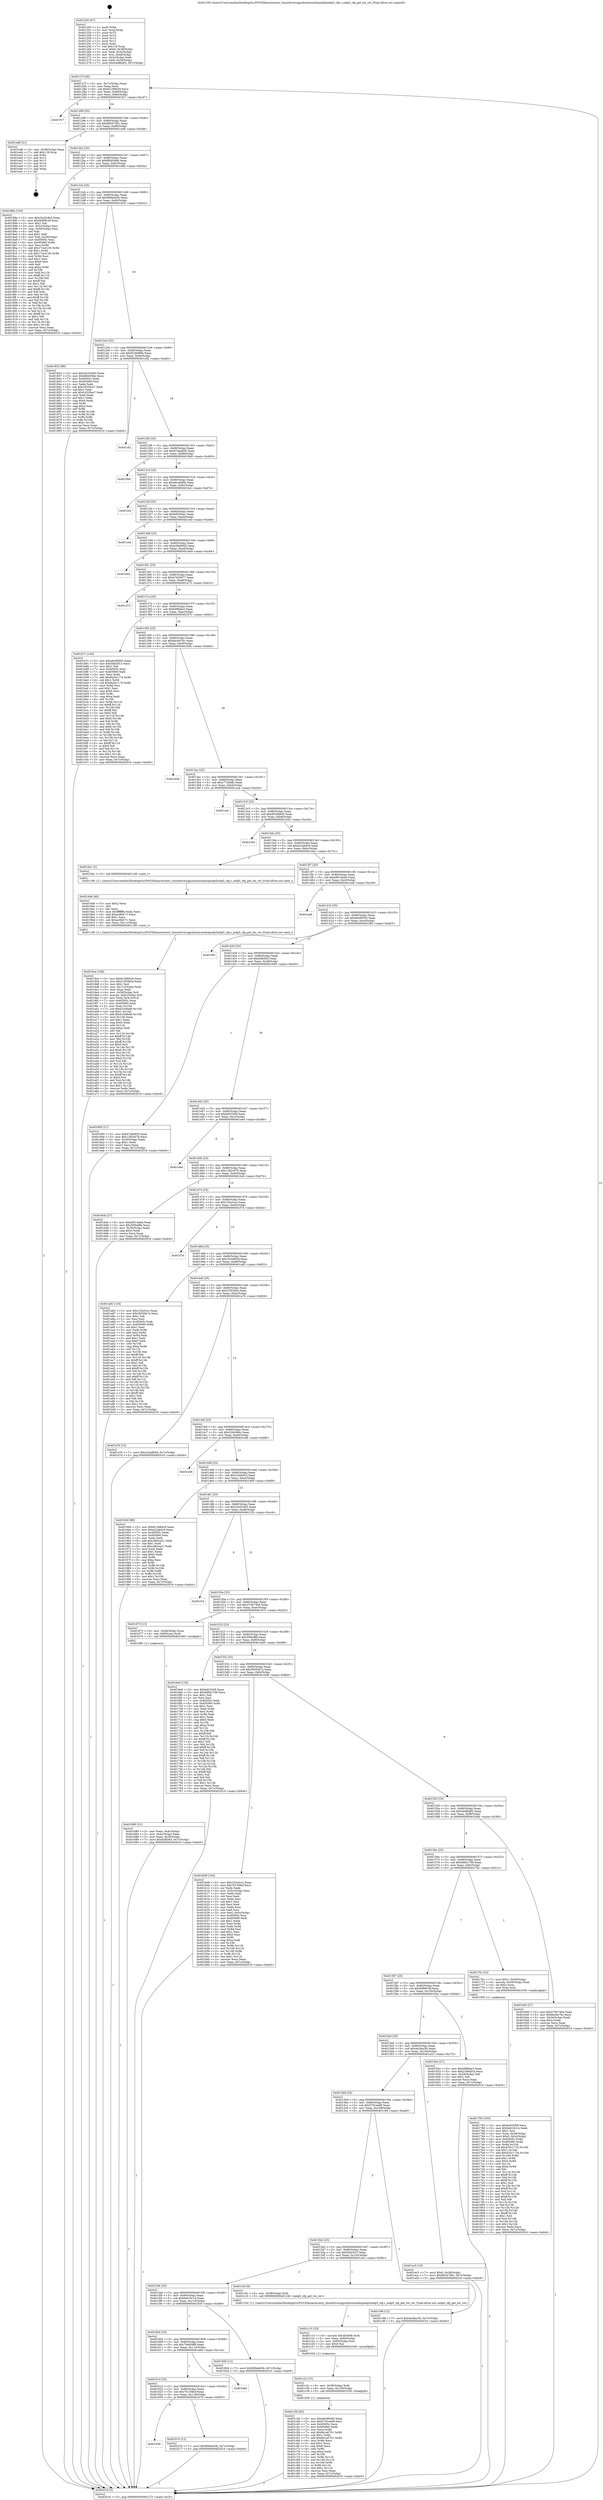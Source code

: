 digraph "0x401250" {
  label = "0x401250 (/mnt/c/Users/mathe/Desktop/tcc/POCII/binaries/extr_linuxdriversgpudrmmsmdispmdp5mdp5_cfg.c_mdp5_cfg_get_hw_rev_Final-ollvm.out::main(0))"
  labelloc = "t"
  node[shape=record]

  Entry [label="",width=0.3,height=0.3,shape=circle,fillcolor=black,style=filled]
  "0x40127f" [label="{
     0x40127f [26]\l
     | [instrs]\l
     &nbsp;&nbsp;0x40127f \<+3\>: mov -0x7c(%rbp),%eax\l
     &nbsp;&nbsp;0x401282 \<+2\>: mov %eax,%ecx\l
     &nbsp;&nbsp;0x401284 \<+6\>: sub $0x81298429,%ecx\l
     &nbsp;&nbsp;0x40128a \<+3\>: mov %eax,-0x80(%rbp)\l
     &nbsp;&nbsp;0x40128d \<+6\>: mov %ecx,-0x84(%rbp)\l
     &nbsp;&nbsp;0x401293 \<+6\>: je 0000000000401f27 \<main+0xcd7\>\l
  }"]
  "0x401f27" [label="{
     0x401f27\l
  }", style=dashed]
  "0x401299" [label="{
     0x401299 [25]\l
     | [instrs]\l
     &nbsp;&nbsp;0x401299 \<+5\>: jmp 000000000040129e \<main+0x4e\>\l
     &nbsp;&nbsp;0x40129e \<+3\>: mov -0x80(%rbp),%eax\l
     &nbsp;&nbsp;0x4012a1 \<+5\>: sub $0x89547081,%eax\l
     &nbsp;&nbsp;0x4012a6 \<+6\>: mov %eax,-0x88(%rbp)\l
     &nbsp;&nbsp;0x4012ac \<+6\>: je 0000000000401ed8 \<main+0xc88\>\l
  }"]
  Exit [label="",width=0.3,height=0.3,shape=circle,fillcolor=black,style=filled,peripheries=2]
  "0x401ed8" [label="{
     0x401ed8 [21]\l
     | [instrs]\l
     &nbsp;&nbsp;0x401ed8 \<+3\>: mov -0x38(%rbp),%eax\l
     &nbsp;&nbsp;0x401edb \<+7\>: add $0x118,%rsp\l
     &nbsp;&nbsp;0x401ee2 \<+1\>: pop %rbx\l
     &nbsp;&nbsp;0x401ee3 \<+2\>: pop %r12\l
     &nbsp;&nbsp;0x401ee5 \<+2\>: pop %r13\l
     &nbsp;&nbsp;0x401ee7 \<+2\>: pop %r14\l
     &nbsp;&nbsp;0x401ee9 \<+2\>: pop %r15\l
     &nbsp;&nbsp;0x401eeb \<+1\>: pop %rbp\l
     &nbsp;&nbsp;0x401eec \<+1\>: ret\l
  }"]
  "0x4012b2" [label="{
     0x4012b2 [25]\l
     | [instrs]\l
     &nbsp;&nbsp;0x4012b2 \<+5\>: jmp 00000000004012b7 \<main+0x67\>\l
     &nbsp;&nbsp;0x4012b7 \<+3\>: mov -0x80(%rbp),%eax\l
     &nbsp;&nbsp;0x4012ba \<+5\>: sub $0x8fd459de,%eax\l
     &nbsp;&nbsp;0x4012bf \<+6\>: mov %eax,-0x8c(%rbp)\l
     &nbsp;&nbsp;0x4012c5 \<+6\>: je 000000000040188a \<main+0x63a\>\l
  }"]
  "0x401c3b" [label="{
     0x401c3b [93]\l
     | [instrs]\l
     &nbsp;&nbsp;0x401c3b \<+5\>: mov $0xe9c99500,%eax\l
     &nbsp;&nbsp;0x401c40 \<+5\>: mov $0x5791ee99,%esi\l
     &nbsp;&nbsp;0x401c45 \<+7\>: mov 0x40505c,%ecx\l
     &nbsp;&nbsp;0x401c4c \<+7\>: mov 0x405060,%edx\l
     &nbsp;&nbsp;0x401c53 \<+3\>: mov %ecx,%r8d\l
     &nbsp;&nbsp;0x401c56 \<+7\>: sub $0x8e1a6701,%r8d\l
     &nbsp;&nbsp;0x401c5d \<+4\>: sub $0x1,%r8d\l
     &nbsp;&nbsp;0x401c61 \<+7\>: add $0x8e1a6701,%r8d\l
     &nbsp;&nbsp;0x401c68 \<+4\>: imul %r8d,%ecx\l
     &nbsp;&nbsp;0x401c6c \<+3\>: and $0x1,%ecx\l
     &nbsp;&nbsp;0x401c6f \<+3\>: cmp $0x0,%ecx\l
     &nbsp;&nbsp;0x401c72 \<+4\>: sete %r9b\l
     &nbsp;&nbsp;0x401c76 \<+3\>: cmp $0xa,%edx\l
     &nbsp;&nbsp;0x401c79 \<+4\>: setl %r10b\l
     &nbsp;&nbsp;0x401c7d \<+3\>: mov %r9b,%r11b\l
     &nbsp;&nbsp;0x401c80 \<+3\>: and %r10b,%r11b\l
     &nbsp;&nbsp;0x401c83 \<+3\>: xor %r10b,%r9b\l
     &nbsp;&nbsp;0x401c86 \<+3\>: or %r9b,%r11b\l
     &nbsp;&nbsp;0x401c89 \<+4\>: test $0x1,%r11b\l
     &nbsp;&nbsp;0x401c8d \<+3\>: cmovne %esi,%eax\l
     &nbsp;&nbsp;0x401c90 \<+3\>: mov %eax,-0x7c(%rbp)\l
     &nbsp;&nbsp;0x401c93 \<+5\>: jmp 0000000000402016 \<main+0xdc6\>\l
  }"]
  "0x40188a" [label="{
     0x40188a [164]\l
     | [instrs]\l
     &nbsp;&nbsp;0x40188a \<+5\>: mov $0x25c024b5,%eax\l
     &nbsp;&nbsp;0x40188f \<+5\>: mov $0x4bf991bf,%ecx\l
     &nbsp;&nbsp;0x401894 \<+2\>: mov $0x1,%dl\l
     &nbsp;&nbsp;0x401896 \<+3\>: mov -0x5c(%rbp),%esi\l
     &nbsp;&nbsp;0x401899 \<+3\>: cmp -0x50(%rbp),%esi\l
     &nbsp;&nbsp;0x40189c \<+4\>: setl %dil\l
     &nbsp;&nbsp;0x4018a0 \<+4\>: and $0x1,%dil\l
     &nbsp;&nbsp;0x4018a4 \<+4\>: mov %dil,-0x29(%rbp)\l
     &nbsp;&nbsp;0x4018a8 \<+7\>: mov 0x40505c,%esi\l
     &nbsp;&nbsp;0x4018af \<+8\>: mov 0x405060,%r8d\l
     &nbsp;&nbsp;0x4018b7 \<+3\>: mov %esi,%r9d\l
     &nbsp;&nbsp;0x4018ba \<+7\>: add $0x17ce4130,%r9d\l
     &nbsp;&nbsp;0x4018c1 \<+4\>: sub $0x1,%r9d\l
     &nbsp;&nbsp;0x4018c5 \<+7\>: sub $0x17ce4130,%r9d\l
     &nbsp;&nbsp;0x4018cc \<+4\>: imul %r9d,%esi\l
     &nbsp;&nbsp;0x4018d0 \<+3\>: and $0x1,%esi\l
     &nbsp;&nbsp;0x4018d3 \<+3\>: cmp $0x0,%esi\l
     &nbsp;&nbsp;0x4018d6 \<+4\>: sete %dil\l
     &nbsp;&nbsp;0x4018da \<+4\>: cmp $0xa,%r8d\l
     &nbsp;&nbsp;0x4018de \<+4\>: setl %r10b\l
     &nbsp;&nbsp;0x4018e2 \<+3\>: mov %dil,%r11b\l
     &nbsp;&nbsp;0x4018e5 \<+4\>: xor $0xff,%r11b\l
     &nbsp;&nbsp;0x4018e9 \<+3\>: mov %r10b,%bl\l
     &nbsp;&nbsp;0x4018ec \<+3\>: xor $0xff,%bl\l
     &nbsp;&nbsp;0x4018ef \<+3\>: xor $0x1,%dl\l
     &nbsp;&nbsp;0x4018f2 \<+3\>: mov %r11b,%r14b\l
     &nbsp;&nbsp;0x4018f5 \<+4\>: and $0xff,%r14b\l
     &nbsp;&nbsp;0x4018f9 \<+3\>: and %dl,%dil\l
     &nbsp;&nbsp;0x4018fc \<+3\>: mov %bl,%r15b\l
     &nbsp;&nbsp;0x4018ff \<+4\>: and $0xff,%r15b\l
     &nbsp;&nbsp;0x401903 \<+3\>: and %dl,%r10b\l
     &nbsp;&nbsp;0x401906 \<+3\>: or %dil,%r14b\l
     &nbsp;&nbsp;0x401909 \<+3\>: or %r10b,%r15b\l
     &nbsp;&nbsp;0x40190c \<+3\>: xor %r15b,%r14b\l
     &nbsp;&nbsp;0x40190f \<+3\>: or %bl,%r11b\l
     &nbsp;&nbsp;0x401912 \<+4\>: xor $0xff,%r11b\l
     &nbsp;&nbsp;0x401916 \<+3\>: or $0x1,%dl\l
     &nbsp;&nbsp;0x401919 \<+3\>: and %dl,%r11b\l
     &nbsp;&nbsp;0x40191c \<+3\>: or %r11b,%r14b\l
     &nbsp;&nbsp;0x40191f \<+4\>: test $0x1,%r14b\l
     &nbsp;&nbsp;0x401923 \<+3\>: cmovne %ecx,%eax\l
     &nbsp;&nbsp;0x401926 \<+3\>: mov %eax,-0x7c(%rbp)\l
     &nbsp;&nbsp;0x401929 \<+5\>: jmp 0000000000402016 \<main+0xdc6\>\l
  }"]
  "0x4012cb" [label="{
     0x4012cb [25]\l
     | [instrs]\l
     &nbsp;&nbsp;0x4012cb \<+5\>: jmp 00000000004012d0 \<main+0x80\>\l
     &nbsp;&nbsp;0x4012d0 \<+3\>: mov -0x80(%rbp),%eax\l
     &nbsp;&nbsp;0x4012d3 \<+5\>: sub $0x909ee63b,%eax\l
     &nbsp;&nbsp;0x4012d8 \<+6\>: mov %eax,-0x90(%rbp)\l
     &nbsp;&nbsp;0x4012de \<+6\>: je 0000000000401832 \<main+0x5e2\>\l
  }"]
  "0x401c2c" [label="{
     0x401c2c [15]\l
     | [instrs]\l
     &nbsp;&nbsp;0x401c2c \<+4\>: mov -0x58(%rbp),%rdi\l
     &nbsp;&nbsp;0x401c30 \<+6\>: mov %eax,-0x120(%rbp)\l
     &nbsp;&nbsp;0x401c36 \<+5\>: call 0000000000401030 \<free@plt\>\l
     | [calls]\l
     &nbsp;&nbsp;0x401030 \{1\} (unknown)\l
  }"]
  "0x401832" [label="{
     0x401832 [88]\l
     | [instrs]\l
     &nbsp;&nbsp;0x401832 \<+5\>: mov $0x25c024b5,%eax\l
     &nbsp;&nbsp;0x401837 \<+5\>: mov $0x8fd459de,%ecx\l
     &nbsp;&nbsp;0x40183c \<+7\>: mov 0x40505c,%edx\l
     &nbsp;&nbsp;0x401843 \<+7\>: mov 0x405060,%esi\l
     &nbsp;&nbsp;0x40184a \<+2\>: mov %edx,%edi\l
     &nbsp;&nbsp;0x40184c \<+6\>: sub $0x24329ce7,%edi\l
     &nbsp;&nbsp;0x401852 \<+3\>: sub $0x1,%edi\l
     &nbsp;&nbsp;0x401855 \<+6\>: add $0x24329ce7,%edi\l
     &nbsp;&nbsp;0x40185b \<+3\>: imul %edi,%edx\l
     &nbsp;&nbsp;0x40185e \<+3\>: and $0x1,%edx\l
     &nbsp;&nbsp;0x401861 \<+3\>: cmp $0x0,%edx\l
     &nbsp;&nbsp;0x401864 \<+4\>: sete %r8b\l
     &nbsp;&nbsp;0x401868 \<+3\>: cmp $0xa,%esi\l
     &nbsp;&nbsp;0x40186b \<+4\>: setl %r9b\l
     &nbsp;&nbsp;0x40186f \<+3\>: mov %r8b,%r10b\l
     &nbsp;&nbsp;0x401872 \<+3\>: and %r9b,%r10b\l
     &nbsp;&nbsp;0x401875 \<+3\>: xor %r9b,%r8b\l
     &nbsp;&nbsp;0x401878 \<+3\>: or %r8b,%r10b\l
     &nbsp;&nbsp;0x40187b \<+4\>: test $0x1,%r10b\l
     &nbsp;&nbsp;0x40187f \<+3\>: cmovne %ecx,%eax\l
     &nbsp;&nbsp;0x401882 \<+3\>: mov %eax,-0x7c(%rbp)\l
     &nbsp;&nbsp;0x401885 \<+5\>: jmp 0000000000402016 \<main+0xdc6\>\l
  }"]
  "0x4012e4" [label="{
     0x4012e4 [25]\l
     | [instrs]\l
     &nbsp;&nbsp;0x4012e4 \<+5\>: jmp 00000000004012e9 \<main+0x99\>\l
     &nbsp;&nbsp;0x4012e9 \<+3\>: mov -0x80(%rbp),%eax\l
     &nbsp;&nbsp;0x4012ec \<+5\>: sub $0x922b988e,%eax\l
     &nbsp;&nbsp;0x4012f1 \<+6\>: mov %eax,-0x94(%rbp)\l
     &nbsp;&nbsp;0x4012f7 \<+6\>: je 0000000000401cd2 \<main+0xa82\>\l
  }"]
  "0x401c15" [label="{
     0x401c15 [23]\l
     | [instrs]\l
     &nbsp;&nbsp;0x401c15 \<+10\>: movabs $0x4030d6,%rdi\l
     &nbsp;&nbsp;0x401c1f \<+3\>: mov %eax,-0x60(%rbp)\l
     &nbsp;&nbsp;0x401c22 \<+3\>: mov -0x60(%rbp),%esi\l
     &nbsp;&nbsp;0x401c25 \<+2\>: mov $0x0,%al\l
     &nbsp;&nbsp;0x401c27 \<+5\>: call 0000000000401040 \<printf@plt\>\l
     | [calls]\l
     &nbsp;&nbsp;0x401040 \{1\} (unknown)\l
  }"]
  "0x401cd2" [label="{
     0x401cd2\l
  }", style=dashed]
  "0x4012fd" [label="{
     0x4012fd [25]\l
     | [instrs]\l
     &nbsp;&nbsp;0x4012fd \<+5\>: jmp 0000000000401302 \<main+0xb2\>\l
     &nbsp;&nbsp;0x401302 \<+3\>: mov -0x80(%rbp),%eax\l
     &nbsp;&nbsp;0x401305 \<+5\>: sub $0x97a6e830,%eax\l
     &nbsp;&nbsp;0x40130a \<+6\>: mov %eax,-0x98(%rbp)\l
     &nbsp;&nbsp;0x401310 \<+6\>: je 00000000004016b0 \<main+0x460\>\l
  }"]
  "0x401636" [label="{
     0x401636\l
  }", style=dashed]
  "0x4016b0" [label="{
     0x4016b0\l
  }", style=dashed]
  "0x401316" [label="{
     0x401316 [25]\l
     | [instrs]\l
     &nbsp;&nbsp;0x401316 \<+5\>: jmp 000000000040131b \<main+0xcb\>\l
     &nbsp;&nbsp;0x40131b \<+3\>: mov -0x80(%rbp),%eax\l
     &nbsp;&nbsp;0x40131e \<+5\>: sub $0xa8ce9dbb,%eax\l
     &nbsp;&nbsp;0x401323 \<+6\>: mov %eax,-0x9c(%rbp)\l
     &nbsp;&nbsp;0x401329 \<+6\>: je 0000000000401fce \<main+0xd7e\>\l
  }"]
  "0x401b70" [label="{
     0x401b70 [12]\l
     | [instrs]\l
     &nbsp;&nbsp;0x401b70 \<+7\>: movl $0x909ee63b,-0x7c(%rbp)\l
     &nbsp;&nbsp;0x401b77 \<+5\>: jmp 0000000000402016 \<main+0xdc6\>\l
  }"]
  "0x401fce" [label="{
     0x401fce\l
  }", style=dashed]
  "0x40132f" [label="{
     0x40132f [25]\l
     | [instrs]\l
     &nbsp;&nbsp;0x40132f \<+5\>: jmp 0000000000401334 \<main+0xe4\>\l
     &nbsp;&nbsp;0x401334 \<+3\>: mov -0x80(%rbp),%eax\l
     &nbsp;&nbsp;0x401337 \<+5\>: sub $0xb0f35eec,%eax\l
     &nbsp;&nbsp;0x40133c \<+6\>: mov %eax,-0xa0(%rbp)\l
     &nbsp;&nbsp;0x401342 \<+6\>: je 0000000000401ced \<main+0xa9d\>\l
  }"]
  "0x40161d" [label="{
     0x40161d [25]\l
     | [instrs]\l
     &nbsp;&nbsp;0x40161d \<+5\>: jmp 0000000000401622 \<main+0x3d2\>\l
     &nbsp;&nbsp;0x401622 \<+3\>: mov -0x80(%rbp),%eax\l
     &nbsp;&nbsp;0x401625 \<+5\>: sub $0x761358cf,%eax\l
     &nbsp;&nbsp;0x40162a \<+6\>: mov %eax,-0x118(%rbp)\l
     &nbsp;&nbsp;0x401630 \<+6\>: je 0000000000401b70 \<main+0x920\>\l
  }"]
  "0x401ced" [label="{
     0x401ced\l
  }", style=dashed]
  "0x401348" [label="{
     0x401348 [25]\l
     | [instrs]\l
     &nbsp;&nbsp;0x401348 \<+5\>: jmp 000000000040134d \<main+0xfd\>\l
     &nbsp;&nbsp;0x40134d \<+3\>: mov -0x80(%rbp),%eax\l
     &nbsp;&nbsp;0x401350 \<+5\>: sub $0xb38a902b,%eax\l
     &nbsp;&nbsp;0x401355 \<+6\>: mov %eax,-0xa4(%rbp)\l
     &nbsp;&nbsp;0x40135b \<+6\>: je 0000000000401eb4 \<main+0xc64\>\l
  }"]
  "0x401e6d" [label="{
     0x401e6d\l
  }", style=dashed]
  "0x401eb4" [label="{
     0x401eb4\l
  }", style=dashed]
  "0x401361" [label="{
     0x401361 [25]\l
     | [instrs]\l
     &nbsp;&nbsp;0x401361 \<+5\>: jmp 0000000000401366 \<main+0x116\>\l
     &nbsp;&nbsp;0x401366 \<+3\>: mov -0x80(%rbp),%eax\l
     &nbsp;&nbsp;0x401369 \<+5\>: sub $0xb7435d77,%eax\l
     &nbsp;&nbsp;0x40136e \<+6\>: mov %eax,-0xa8(%rbp)\l
     &nbsp;&nbsp;0x401374 \<+6\>: je 0000000000401d73 \<main+0xb23\>\l
  }"]
  "0x4019ce" [label="{
     0x4019ce [168]\l
     | [instrs]\l
     &nbsp;&nbsp;0x4019ce \<+5\>: mov $0x81298429,%ecx\l
     &nbsp;&nbsp;0x4019d3 \<+5\>: mov $0x21f02b0a,%edx\l
     &nbsp;&nbsp;0x4019d8 \<+3\>: mov $0x1,%sil\l
     &nbsp;&nbsp;0x4019db \<+6\>: mov -0x11c(%rbp),%edi\l
     &nbsp;&nbsp;0x4019e1 \<+3\>: imul %eax,%edi\l
     &nbsp;&nbsp;0x4019e4 \<+4\>: mov -0x58(%rbp),%r8\l
     &nbsp;&nbsp;0x4019e8 \<+4\>: movslq -0x5c(%rbp),%r9\l
     &nbsp;&nbsp;0x4019ec \<+4\>: mov %edi,(%r8,%r9,4)\l
     &nbsp;&nbsp;0x4019f0 \<+7\>: mov 0x40505c,%eax\l
     &nbsp;&nbsp;0x4019f7 \<+7\>: mov 0x405060,%edi\l
     &nbsp;&nbsp;0x4019fe \<+3\>: mov %eax,%r10d\l
     &nbsp;&nbsp;0x401a01 \<+7\>: sub $0xb1fc6bd6,%r10d\l
     &nbsp;&nbsp;0x401a08 \<+4\>: sub $0x1,%r10d\l
     &nbsp;&nbsp;0x401a0c \<+7\>: add $0xb1fc6bd6,%r10d\l
     &nbsp;&nbsp;0x401a13 \<+4\>: imul %r10d,%eax\l
     &nbsp;&nbsp;0x401a17 \<+3\>: and $0x1,%eax\l
     &nbsp;&nbsp;0x401a1a \<+3\>: cmp $0x0,%eax\l
     &nbsp;&nbsp;0x401a1d \<+4\>: sete %r11b\l
     &nbsp;&nbsp;0x401a21 \<+3\>: cmp $0xa,%edi\l
     &nbsp;&nbsp;0x401a24 \<+3\>: setl %bl\l
     &nbsp;&nbsp;0x401a27 \<+3\>: mov %r11b,%r14b\l
     &nbsp;&nbsp;0x401a2a \<+4\>: xor $0xff,%r14b\l
     &nbsp;&nbsp;0x401a2e \<+3\>: mov %bl,%r15b\l
     &nbsp;&nbsp;0x401a31 \<+4\>: xor $0xff,%r15b\l
     &nbsp;&nbsp;0x401a35 \<+4\>: xor $0x0,%sil\l
     &nbsp;&nbsp;0x401a39 \<+3\>: mov %r14b,%r12b\l
     &nbsp;&nbsp;0x401a3c \<+4\>: and $0x0,%r12b\l
     &nbsp;&nbsp;0x401a40 \<+3\>: and %sil,%r11b\l
     &nbsp;&nbsp;0x401a43 \<+3\>: mov %r15b,%r13b\l
     &nbsp;&nbsp;0x401a46 \<+4\>: and $0x0,%r13b\l
     &nbsp;&nbsp;0x401a4a \<+3\>: and %sil,%bl\l
     &nbsp;&nbsp;0x401a4d \<+3\>: or %r11b,%r12b\l
     &nbsp;&nbsp;0x401a50 \<+3\>: or %bl,%r13b\l
     &nbsp;&nbsp;0x401a53 \<+3\>: xor %r13b,%r12b\l
     &nbsp;&nbsp;0x401a56 \<+3\>: or %r15b,%r14b\l
     &nbsp;&nbsp;0x401a59 \<+4\>: xor $0xff,%r14b\l
     &nbsp;&nbsp;0x401a5d \<+4\>: or $0x0,%sil\l
     &nbsp;&nbsp;0x401a61 \<+3\>: and %sil,%r14b\l
     &nbsp;&nbsp;0x401a64 \<+3\>: or %r14b,%r12b\l
     &nbsp;&nbsp;0x401a67 \<+4\>: test $0x1,%r12b\l
     &nbsp;&nbsp;0x401a6b \<+3\>: cmovne %edx,%ecx\l
     &nbsp;&nbsp;0x401a6e \<+3\>: mov %ecx,-0x7c(%rbp)\l
     &nbsp;&nbsp;0x401a71 \<+5\>: jmp 0000000000402016 \<main+0xdc6\>\l
  }"]
  "0x401d73" [label="{
     0x401d73\l
  }", style=dashed]
  "0x40137a" [label="{
     0x40137a [25]\l
     | [instrs]\l
     &nbsp;&nbsp;0x40137a \<+5\>: jmp 000000000040137f \<main+0x12f\>\l
     &nbsp;&nbsp;0x40137f \<+3\>: mov -0x80(%rbp),%eax\l
     &nbsp;&nbsp;0x401382 \<+5\>: sub $0xb9fbfae3,%eax\l
     &nbsp;&nbsp;0x401387 \<+6\>: mov %eax,-0xac(%rbp)\l
     &nbsp;&nbsp;0x40138d \<+6\>: je 0000000000401b7c \<main+0x92c\>\l
  }"]
  "0x4019a6" [label="{
     0x4019a6 [40]\l
     | [instrs]\l
     &nbsp;&nbsp;0x4019a6 \<+5\>: mov $0x2,%ecx\l
     &nbsp;&nbsp;0x4019ab \<+1\>: cltd\l
     &nbsp;&nbsp;0x4019ac \<+2\>: idiv %ecx\l
     &nbsp;&nbsp;0x4019ae \<+6\>: imul $0xfffffffe,%edx,%ecx\l
     &nbsp;&nbsp;0x4019b4 \<+6\>: add $0xac9bfc71,%ecx\l
     &nbsp;&nbsp;0x4019ba \<+3\>: add $0x1,%ecx\l
     &nbsp;&nbsp;0x4019bd \<+6\>: sub $0xac9bfc71,%ecx\l
     &nbsp;&nbsp;0x4019c3 \<+6\>: mov %ecx,-0x11c(%rbp)\l
     &nbsp;&nbsp;0x4019c9 \<+5\>: call 0000000000401160 \<next_i\>\l
     | [calls]\l
     &nbsp;&nbsp;0x401160 \{1\} (/mnt/c/Users/mathe/Desktop/tcc/POCII/binaries/extr_linuxdriversgpudrmmsmdispmdp5mdp5_cfg.c_mdp5_cfg_get_hw_rev_Final-ollvm.out::next_i)\l
  }"]
  "0x401b7c" [label="{
     0x401b7c [144]\l
     | [instrs]\l
     &nbsp;&nbsp;0x401b7c \<+5\>: mov $0xe9c99500,%eax\l
     &nbsp;&nbsp;0x401b81 \<+5\>: mov $0x5fa53f13,%ecx\l
     &nbsp;&nbsp;0x401b86 \<+2\>: mov $0x1,%dl\l
     &nbsp;&nbsp;0x401b88 \<+7\>: mov 0x40505c,%esi\l
     &nbsp;&nbsp;0x401b8f \<+7\>: mov 0x405060,%edi\l
     &nbsp;&nbsp;0x401b96 \<+3\>: mov %esi,%r8d\l
     &nbsp;&nbsp;0x401b99 \<+7\>: add $0x9a2b1174,%r8d\l
     &nbsp;&nbsp;0x401ba0 \<+4\>: sub $0x1,%r8d\l
     &nbsp;&nbsp;0x401ba4 \<+7\>: sub $0x9a2b1174,%r8d\l
     &nbsp;&nbsp;0x401bab \<+4\>: imul %r8d,%esi\l
     &nbsp;&nbsp;0x401baf \<+3\>: and $0x1,%esi\l
     &nbsp;&nbsp;0x401bb2 \<+3\>: cmp $0x0,%esi\l
     &nbsp;&nbsp;0x401bb5 \<+4\>: sete %r9b\l
     &nbsp;&nbsp;0x401bb9 \<+3\>: cmp $0xa,%edi\l
     &nbsp;&nbsp;0x401bbc \<+4\>: setl %r10b\l
     &nbsp;&nbsp;0x401bc0 \<+3\>: mov %r9b,%r11b\l
     &nbsp;&nbsp;0x401bc3 \<+4\>: xor $0xff,%r11b\l
     &nbsp;&nbsp;0x401bc7 \<+3\>: mov %r10b,%bl\l
     &nbsp;&nbsp;0x401bca \<+3\>: xor $0xff,%bl\l
     &nbsp;&nbsp;0x401bcd \<+3\>: xor $0x0,%dl\l
     &nbsp;&nbsp;0x401bd0 \<+3\>: mov %r11b,%r14b\l
     &nbsp;&nbsp;0x401bd3 \<+4\>: and $0x0,%r14b\l
     &nbsp;&nbsp;0x401bd7 \<+3\>: and %dl,%r9b\l
     &nbsp;&nbsp;0x401bda \<+3\>: mov %bl,%r15b\l
     &nbsp;&nbsp;0x401bdd \<+4\>: and $0x0,%r15b\l
     &nbsp;&nbsp;0x401be1 \<+3\>: and %dl,%r10b\l
     &nbsp;&nbsp;0x401be4 \<+3\>: or %r9b,%r14b\l
     &nbsp;&nbsp;0x401be7 \<+3\>: or %r10b,%r15b\l
     &nbsp;&nbsp;0x401bea \<+3\>: xor %r15b,%r14b\l
     &nbsp;&nbsp;0x401bed \<+3\>: or %bl,%r11b\l
     &nbsp;&nbsp;0x401bf0 \<+4\>: xor $0xff,%r11b\l
     &nbsp;&nbsp;0x401bf4 \<+3\>: or $0x0,%dl\l
     &nbsp;&nbsp;0x401bf7 \<+3\>: and %dl,%r11b\l
     &nbsp;&nbsp;0x401bfa \<+3\>: or %r11b,%r14b\l
     &nbsp;&nbsp;0x401bfd \<+4\>: test $0x1,%r14b\l
     &nbsp;&nbsp;0x401c01 \<+3\>: cmovne %ecx,%eax\l
     &nbsp;&nbsp;0x401c04 \<+3\>: mov %eax,-0x7c(%rbp)\l
     &nbsp;&nbsp;0x401c07 \<+5\>: jmp 0000000000402016 \<main+0xdc6\>\l
  }"]
  "0x401393" [label="{
     0x401393 [25]\l
     | [instrs]\l
     &nbsp;&nbsp;0x401393 \<+5\>: jmp 0000000000401398 \<main+0x148\>\l
     &nbsp;&nbsp;0x401398 \<+3\>: mov -0x80(%rbp),%eax\l
     &nbsp;&nbsp;0x40139b \<+5\>: sub $0xbbc6e7bc,%eax\l
     &nbsp;&nbsp;0x4013a0 \<+6\>: mov %eax,-0xb0(%rbp)\l
     &nbsp;&nbsp;0x4013a6 \<+6\>: je 000000000040165b \<main+0x40b\>\l
  }"]
  "0x401604" [label="{
     0x401604 [25]\l
     | [instrs]\l
     &nbsp;&nbsp;0x401604 \<+5\>: jmp 0000000000401609 \<main+0x3b9\>\l
     &nbsp;&nbsp;0x401609 \<+3\>: mov -0x80(%rbp),%eax\l
     &nbsp;&nbsp;0x40160c \<+5\>: sub $0x70e609f8,%eax\l
     &nbsp;&nbsp;0x401611 \<+6\>: mov %eax,-0x114(%rbp)\l
     &nbsp;&nbsp;0x401617 \<+6\>: je 0000000000401e6d \<main+0xc1d\>\l
  }"]
  "0x40165b" [label="{
     0x40165b\l
  }", style=dashed]
  "0x4013ac" [label="{
     0x4013ac [25]\l
     | [instrs]\l
     &nbsp;&nbsp;0x4013ac \<+5\>: jmp 00000000004013b1 \<main+0x161\>\l
     &nbsp;&nbsp;0x4013b1 \<+3\>: mov -0x80(%rbp),%eax\l
     &nbsp;&nbsp;0x4013b4 \<+5\>: sub $0xc77a0e8c,%eax\l
     &nbsp;&nbsp;0x4013b9 \<+6\>: mov %eax,-0xb4(%rbp)\l
     &nbsp;&nbsp;0x4013bf \<+6\>: je 0000000000401ca4 \<main+0xa54\>\l
  }"]
  "0x401826" [label="{
     0x401826 [12]\l
     | [instrs]\l
     &nbsp;&nbsp;0x401826 \<+7\>: movl $0x909ee63b,-0x7c(%rbp)\l
     &nbsp;&nbsp;0x40182d \<+5\>: jmp 0000000000402016 \<main+0xdc6\>\l
  }"]
  "0x401ca4" [label="{
     0x401ca4\l
  }", style=dashed]
  "0x4013c5" [label="{
     0x4013c5 [25]\l
     | [instrs]\l
     &nbsp;&nbsp;0x4013c5 \<+5\>: jmp 00000000004013ca \<main+0x17a\>\l
     &nbsp;&nbsp;0x4013ca \<+3\>: mov -0x80(%rbp),%eax\l
     &nbsp;&nbsp;0x4013cd \<+5\>: sub $0xd033bb04,%eax\l
     &nbsp;&nbsp;0x4013d2 \<+6\>: mov %eax,-0xb8(%rbp)\l
     &nbsp;&nbsp;0x4013d8 \<+6\>: je 0000000000401e54 \<main+0xc04\>\l
  }"]
  "0x4015eb" [label="{
     0x4015eb [25]\l
     | [instrs]\l
     &nbsp;&nbsp;0x4015eb \<+5\>: jmp 00000000004015f0 \<main+0x3a0\>\l
     &nbsp;&nbsp;0x4015f0 \<+3\>: mov -0x80(%rbp),%eax\l
     &nbsp;&nbsp;0x4015f3 \<+5\>: sub $0x6e610c14,%eax\l
     &nbsp;&nbsp;0x4015f8 \<+6\>: mov %eax,-0x110(%rbp)\l
     &nbsp;&nbsp;0x4015fe \<+6\>: je 0000000000401826 \<main+0x5d6\>\l
  }"]
  "0x401e54" [label="{
     0x401e54\l
  }", style=dashed]
  "0x4013de" [label="{
     0x4013de [25]\l
     | [instrs]\l
     &nbsp;&nbsp;0x4013de \<+5\>: jmp 00000000004013e3 \<main+0x193\>\l
     &nbsp;&nbsp;0x4013e3 \<+3\>: mov -0x80(%rbp),%eax\l
     &nbsp;&nbsp;0x4013e6 \<+5\>: sub $0xe22ab4c6,%eax\l
     &nbsp;&nbsp;0x4013eb \<+6\>: mov %eax,-0xbc(%rbp)\l
     &nbsp;&nbsp;0x4013f1 \<+6\>: je 00000000004019a1 \<main+0x751\>\l
  }"]
  "0x401c0c" [label="{
     0x401c0c [9]\l
     | [instrs]\l
     &nbsp;&nbsp;0x401c0c \<+4\>: mov -0x58(%rbp),%rdi\l
     &nbsp;&nbsp;0x401c10 \<+5\>: call 0000000000401240 \<mdp5_cfg_get_hw_rev\>\l
     | [calls]\l
     &nbsp;&nbsp;0x401240 \{1\} (/mnt/c/Users/mathe/Desktop/tcc/POCII/binaries/extr_linuxdriversgpudrmmsmdispmdp5mdp5_cfg.c_mdp5_cfg_get_hw_rev_Final-ollvm.out::mdp5_cfg_get_hw_rev)\l
  }"]
  "0x4019a1" [label="{
     0x4019a1 [5]\l
     | [instrs]\l
     &nbsp;&nbsp;0x4019a1 \<+5\>: call 0000000000401160 \<next_i\>\l
     | [calls]\l
     &nbsp;&nbsp;0x401160 \{1\} (/mnt/c/Users/mathe/Desktop/tcc/POCII/binaries/extr_linuxdriversgpudrmmsmdispmdp5mdp5_cfg.c_mdp5_cfg_get_hw_rev_Final-ollvm.out::next_i)\l
  }"]
  "0x4013f7" [label="{
     0x4013f7 [25]\l
     | [instrs]\l
     &nbsp;&nbsp;0x4013f7 \<+5\>: jmp 00000000004013fc \<main+0x1ac\>\l
     &nbsp;&nbsp;0x4013fc \<+3\>: mov -0x80(%rbp),%eax\l
     &nbsp;&nbsp;0x4013ff \<+5\>: sub $0xe6514ed4,%eax\l
     &nbsp;&nbsp;0x401404 \<+6\>: mov %eax,-0xc0(%rbp)\l
     &nbsp;&nbsp;0x40140a \<+6\>: je 0000000000401ea8 \<main+0xc58\>\l
  }"]
  "0x4015d2" [label="{
     0x4015d2 [25]\l
     | [instrs]\l
     &nbsp;&nbsp;0x4015d2 \<+5\>: jmp 00000000004015d7 \<main+0x387\>\l
     &nbsp;&nbsp;0x4015d7 \<+3\>: mov -0x80(%rbp),%eax\l
     &nbsp;&nbsp;0x4015da \<+5\>: sub $0x5fa53f13,%eax\l
     &nbsp;&nbsp;0x4015df \<+6\>: mov %eax,-0x10c(%rbp)\l
     &nbsp;&nbsp;0x4015e5 \<+6\>: je 0000000000401c0c \<main+0x9bc\>\l
  }"]
  "0x401ea8" [label="{
     0x401ea8\l
  }", style=dashed]
  "0x401410" [label="{
     0x401410 [25]\l
     | [instrs]\l
     &nbsp;&nbsp;0x401410 \<+5\>: jmp 0000000000401415 \<main+0x1c5\>\l
     &nbsp;&nbsp;0x401415 \<+3\>: mov -0x80(%rbp),%eax\l
     &nbsp;&nbsp;0x401418 \<+5\>: sub $0xe9c99500,%eax\l
     &nbsp;&nbsp;0x40141d \<+6\>: mov %eax,-0xc4(%rbp)\l
     &nbsp;&nbsp;0x401423 \<+6\>: je 0000000000401f93 \<main+0xd43\>\l
  }"]
  "0x401c98" [label="{
     0x401c98 [12]\l
     | [instrs]\l
     &nbsp;&nbsp;0x401c98 \<+7\>: movl $0x4e26ac50,-0x7c(%rbp)\l
     &nbsp;&nbsp;0x401c9f \<+5\>: jmp 0000000000402016 \<main+0xdc6\>\l
  }"]
  "0x401f93" [label="{
     0x401f93\l
  }", style=dashed]
  "0x401429" [label="{
     0x401429 [25]\l
     | [instrs]\l
     &nbsp;&nbsp;0x401429 \<+5\>: jmp 000000000040142e \<main+0x1de\>\l
     &nbsp;&nbsp;0x40142e \<+3\>: mov -0x80(%rbp),%eax\l
     &nbsp;&nbsp;0x401431 \<+5\>: sub $0x4cfb583,%eax\l
     &nbsp;&nbsp;0x401436 \<+6\>: mov %eax,-0xc8(%rbp)\l
     &nbsp;&nbsp;0x40143c \<+6\>: je 0000000000401695 \<main+0x445\>\l
  }"]
  "0x4015b9" [label="{
     0x4015b9 [25]\l
     | [instrs]\l
     &nbsp;&nbsp;0x4015b9 \<+5\>: jmp 00000000004015be \<main+0x36e\>\l
     &nbsp;&nbsp;0x4015be \<+3\>: mov -0x80(%rbp),%eax\l
     &nbsp;&nbsp;0x4015c1 \<+5\>: sub $0x5791ee99,%eax\l
     &nbsp;&nbsp;0x4015c6 \<+6\>: mov %eax,-0x108(%rbp)\l
     &nbsp;&nbsp;0x4015cc \<+6\>: je 0000000000401c98 \<main+0xa48\>\l
  }"]
  "0x401695" [label="{
     0x401695 [27]\l
     | [instrs]\l
     &nbsp;&nbsp;0x401695 \<+5\>: mov $0x97a6e830,%eax\l
     &nbsp;&nbsp;0x40169a \<+5\>: mov $0x1282c678,%ecx\l
     &nbsp;&nbsp;0x40169f \<+3\>: mov -0x30(%rbp),%edx\l
     &nbsp;&nbsp;0x4016a2 \<+3\>: cmp $0x1,%edx\l
     &nbsp;&nbsp;0x4016a5 \<+3\>: cmovl %ecx,%eax\l
     &nbsp;&nbsp;0x4016a8 \<+3\>: mov %eax,-0x7c(%rbp)\l
     &nbsp;&nbsp;0x4016ab \<+5\>: jmp 0000000000402016 \<main+0xdc6\>\l
  }"]
  "0x401442" [label="{
     0x401442 [25]\l
     | [instrs]\l
     &nbsp;&nbsp;0x401442 \<+5\>: jmp 0000000000401447 \<main+0x1f7\>\l
     &nbsp;&nbsp;0x401447 \<+3\>: mov -0x80(%rbp),%eax\l
     &nbsp;&nbsp;0x40144a \<+5\>: sub $0xbd33269,%eax\l
     &nbsp;&nbsp;0x40144f \<+6\>: mov %eax,-0xcc(%rbp)\l
     &nbsp;&nbsp;0x401455 \<+6\>: je 0000000000401eed \<main+0xc9d\>\l
  }"]
  "0x401ec5" [label="{
     0x401ec5 [19]\l
     | [instrs]\l
     &nbsp;&nbsp;0x401ec5 \<+7\>: movl $0x0,-0x38(%rbp)\l
     &nbsp;&nbsp;0x401ecc \<+7\>: movl $0x89547081,-0x7c(%rbp)\l
     &nbsp;&nbsp;0x401ed3 \<+5\>: jmp 0000000000402016 \<main+0xdc6\>\l
  }"]
  "0x401eed" [label="{
     0x401eed\l
  }", style=dashed]
  "0x40145b" [label="{
     0x40145b [25]\l
     | [instrs]\l
     &nbsp;&nbsp;0x40145b \<+5\>: jmp 0000000000401460 \<main+0x210\>\l
     &nbsp;&nbsp;0x401460 \<+3\>: mov -0x80(%rbp),%eax\l
     &nbsp;&nbsp;0x401463 \<+5\>: sub $0x1282c678,%eax\l
     &nbsp;&nbsp;0x401468 \<+6\>: mov %eax,-0xd0(%rbp)\l
     &nbsp;&nbsp;0x40146e \<+6\>: je 00000000004016cb \<main+0x47b\>\l
  }"]
  "0x4015a0" [label="{
     0x4015a0 [25]\l
     | [instrs]\l
     &nbsp;&nbsp;0x4015a0 \<+5\>: jmp 00000000004015a5 \<main+0x355\>\l
     &nbsp;&nbsp;0x4015a5 \<+3\>: mov -0x80(%rbp),%eax\l
     &nbsp;&nbsp;0x4015a8 \<+5\>: sub $0x4e26ac50,%eax\l
     &nbsp;&nbsp;0x4015ad \<+6\>: mov %eax,-0x104(%rbp)\l
     &nbsp;&nbsp;0x4015b3 \<+6\>: je 0000000000401ec5 \<main+0xc75\>\l
  }"]
  "0x4016cb" [label="{
     0x4016cb [27]\l
     | [instrs]\l
     &nbsp;&nbsp;0x4016cb \<+5\>: mov $0xe6514ed4,%eax\l
     &nbsp;&nbsp;0x4016d0 \<+5\>: mov $0x30f4af8b,%ecx\l
     &nbsp;&nbsp;0x4016d5 \<+3\>: mov -0x30(%rbp),%edx\l
     &nbsp;&nbsp;0x4016d8 \<+3\>: cmp $0x0,%edx\l
     &nbsp;&nbsp;0x4016db \<+3\>: cmove %ecx,%eax\l
     &nbsp;&nbsp;0x4016de \<+3\>: mov %eax,-0x7c(%rbp)\l
     &nbsp;&nbsp;0x4016e1 \<+5\>: jmp 0000000000402016 \<main+0xdc6\>\l
  }"]
  "0x401474" [label="{
     0x401474 [25]\l
     | [instrs]\l
     &nbsp;&nbsp;0x401474 \<+5\>: jmp 0000000000401479 \<main+0x229\>\l
     &nbsp;&nbsp;0x401479 \<+3\>: mov -0x80(%rbp),%eax\l
     &nbsp;&nbsp;0x40147c \<+5\>: sub $0x152e3ccc,%eax\l
     &nbsp;&nbsp;0x401481 \<+6\>: mov %eax,-0xd4(%rbp)\l
     &nbsp;&nbsp;0x401487 \<+6\>: je 0000000000401f74 \<main+0xd24\>\l
  }"]
  "0x40192e" [label="{
     0x40192e [27]\l
     | [instrs]\l
     &nbsp;&nbsp;0x40192e \<+5\>: mov $0xb9fbfae3,%eax\l
     &nbsp;&nbsp;0x401933 \<+5\>: mov $0x2349af1d,%ecx\l
     &nbsp;&nbsp;0x401938 \<+3\>: mov -0x29(%rbp),%dl\l
     &nbsp;&nbsp;0x40193b \<+3\>: test $0x1,%dl\l
     &nbsp;&nbsp;0x40193e \<+3\>: cmovne %ecx,%eax\l
     &nbsp;&nbsp;0x401941 \<+3\>: mov %eax,-0x7c(%rbp)\l
     &nbsp;&nbsp;0x401944 \<+5\>: jmp 0000000000402016 \<main+0xdc6\>\l
  }"]
  "0x401f74" [label="{
     0x401f74\l
  }", style=dashed]
  "0x40148d" [label="{
     0x40148d [25]\l
     | [instrs]\l
     &nbsp;&nbsp;0x40148d \<+5\>: jmp 0000000000401492 \<main+0x242\>\l
     &nbsp;&nbsp;0x401492 \<+3\>: mov -0x80(%rbp),%eax\l
     &nbsp;&nbsp;0x401495 \<+5\>: sub $0x1b3a865d,%eax\l
     &nbsp;&nbsp;0x40149a \<+6\>: mov %eax,-0xd8(%rbp)\l
     &nbsp;&nbsp;0x4014a0 \<+6\>: je 0000000000401a82 \<main+0x832\>\l
  }"]
  "0x401783" [label="{
     0x401783 [163]\l
     | [instrs]\l
     &nbsp;&nbsp;0x401783 \<+5\>: mov $0xbd33269,%ecx\l
     &nbsp;&nbsp;0x401788 \<+5\>: mov $0x6e610c14,%edx\l
     &nbsp;&nbsp;0x40178d \<+3\>: mov $0x1,%sil\l
     &nbsp;&nbsp;0x401790 \<+4\>: mov %rax,-0x58(%rbp)\l
     &nbsp;&nbsp;0x401794 \<+7\>: movl $0x0,-0x5c(%rbp)\l
     &nbsp;&nbsp;0x40179b \<+8\>: mov 0x40505c,%r8d\l
     &nbsp;&nbsp;0x4017a3 \<+8\>: mov 0x405060,%r9d\l
     &nbsp;&nbsp;0x4017ab \<+3\>: mov %r8d,%r10d\l
     &nbsp;&nbsp;0x4017ae \<+7\>: sub $0x435c1716,%r10d\l
     &nbsp;&nbsp;0x4017b5 \<+4\>: sub $0x1,%r10d\l
     &nbsp;&nbsp;0x4017b9 \<+7\>: add $0x435c1716,%r10d\l
     &nbsp;&nbsp;0x4017c0 \<+4\>: imul %r10d,%r8d\l
     &nbsp;&nbsp;0x4017c4 \<+4\>: and $0x1,%r8d\l
     &nbsp;&nbsp;0x4017c8 \<+4\>: cmp $0x0,%r8d\l
     &nbsp;&nbsp;0x4017cc \<+4\>: sete %r11b\l
     &nbsp;&nbsp;0x4017d0 \<+4\>: cmp $0xa,%r9d\l
     &nbsp;&nbsp;0x4017d4 \<+3\>: setl %bl\l
     &nbsp;&nbsp;0x4017d7 \<+3\>: mov %r11b,%r14b\l
     &nbsp;&nbsp;0x4017da \<+4\>: xor $0xff,%r14b\l
     &nbsp;&nbsp;0x4017de \<+3\>: mov %bl,%r15b\l
     &nbsp;&nbsp;0x4017e1 \<+4\>: xor $0xff,%r15b\l
     &nbsp;&nbsp;0x4017e5 \<+4\>: xor $0x1,%sil\l
     &nbsp;&nbsp;0x4017e9 \<+3\>: mov %r14b,%r12b\l
     &nbsp;&nbsp;0x4017ec \<+4\>: and $0xff,%r12b\l
     &nbsp;&nbsp;0x4017f0 \<+3\>: and %sil,%r11b\l
     &nbsp;&nbsp;0x4017f3 \<+3\>: mov %r15b,%r13b\l
     &nbsp;&nbsp;0x4017f6 \<+4\>: and $0xff,%r13b\l
     &nbsp;&nbsp;0x4017fa \<+3\>: and %sil,%bl\l
     &nbsp;&nbsp;0x4017fd \<+3\>: or %r11b,%r12b\l
     &nbsp;&nbsp;0x401800 \<+3\>: or %bl,%r13b\l
     &nbsp;&nbsp;0x401803 \<+3\>: xor %r13b,%r12b\l
     &nbsp;&nbsp;0x401806 \<+3\>: or %r15b,%r14b\l
     &nbsp;&nbsp;0x401809 \<+4\>: xor $0xff,%r14b\l
     &nbsp;&nbsp;0x40180d \<+4\>: or $0x1,%sil\l
     &nbsp;&nbsp;0x401811 \<+3\>: and %sil,%r14b\l
     &nbsp;&nbsp;0x401814 \<+3\>: or %r14b,%r12b\l
     &nbsp;&nbsp;0x401817 \<+4\>: test $0x1,%r12b\l
     &nbsp;&nbsp;0x40181b \<+3\>: cmovne %edx,%ecx\l
     &nbsp;&nbsp;0x40181e \<+3\>: mov %ecx,-0x7c(%rbp)\l
     &nbsp;&nbsp;0x401821 \<+5\>: jmp 0000000000402016 \<main+0xdc6\>\l
  }"]
  "0x401a82" [label="{
     0x401a82 [134]\l
     | [instrs]\l
     &nbsp;&nbsp;0x401a82 \<+5\>: mov $0x152e3ccc,%eax\l
     &nbsp;&nbsp;0x401a87 \<+5\>: mov $0x39359e7a,%ecx\l
     &nbsp;&nbsp;0x401a8c \<+2\>: mov $0x1,%dl\l
     &nbsp;&nbsp;0x401a8e \<+2\>: xor %esi,%esi\l
     &nbsp;&nbsp;0x401a90 \<+7\>: mov 0x40505c,%edi\l
     &nbsp;&nbsp;0x401a97 \<+8\>: mov 0x405060,%r8d\l
     &nbsp;&nbsp;0x401a9f \<+3\>: sub $0x1,%esi\l
     &nbsp;&nbsp;0x401aa2 \<+3\>: mov %edi,%r9d\l
     &nbsp;&nbsp;0x401aa5 \<+3\>: add %esi,%r9d\l
     &nbsp;&nbsp;0x401aa8 \<+4\>: imul %r9d,%edi\l
     &nbsp;&nbsp;0x401aac \<+3\>: and $0x1,%edi\l
     &nbsp;&nbsp;0x401aaf \<+3\>: cmp $0x0,%edi\l
     &nbsp;&nbsp;0x401ab2 \<+4\>: sete %r10b\l
     &nbsp;&nbsp;0x401ab6 \<+4\>: cmp $0xa,%r8d\l
     &nbsp;&nbsp;0x401aba \<+4\>: setl %r11b\l
     &nbsp;&nbsp;0x401abe \<+3\>: mov %r10b,%bl\l
     &nbsp;&nbsp;0x401ac1 \<+3\>: xor $0xff,%bl\l
     &nbsp;&nbsp;0x401ac4 \<+3\>: mov %r11b,%r14b\l
     &nbsp;&nbsp;0x401ac7 \<+4\>: xor $0xff,%r14b\l
     &nbsp;&nbsp;0x401acb \<+3\>: xor $0x1,%dl\l
     &nbsp;&nbsp;0x401ace \<+3\>: mov %bl,%r15b\l
     &nbsp;&nbsp;0x401ad1 \<+4\>: and $0xff,%r15b\l
     &nbsp;&nbsp;0x401ad5 \<+3\>: and %dl,%r10b\l
     &nbsp;&nbsp;0x401ad8 \<+3\>: mov %r14b,%r12b\l
     &nbsp;&nbsp;0x401adb \<+4\>: and $0xff,%r12b\l
     &nbsp;&nbsp;0x401adf \<+3\>: and %dl,%r11b\l
     &nbsp;&nbsp;0x401ae2 \<+3\>: or %r10b,%r15b\l
     &nbsp;&nbsp;0x401ae5 \<+3\>: or %r11b,%r12b\l
     &nbsp;&nbsp;0x401ae8 \<+3\>: xor %r12b,%r15b\l
     &nbsp;&nbsp;0x401aeb \<+3\>: or %r14b,%bl\l
     &nbsp;&nbsp;0x401aee \<+3\>: xor $0xff,%bl\l
     &nbsp;&nbsp;0x401af1 \<+3\>: or $0x1,%dl\l
     &nbsp;&nbsp;0x401af4 \<+2\>: and %dl,%bl\l
     &nbsp;&nbsp;0x401af6 \<+3\>: or %bl,%r15b\l
     &nbsp;&nbsp;0x401af9 \<+4\>: test $0x1,%r15b\l
     &nbsp;&nbsp;0x401afd \<+3\>: cmovne %ecx,%eax\l
     &nbsp;&nbsp;0x401b00 \<+3\>: mov %eax,-0x7c(%rbp)\l
     &nbsp;&nbsp;0x401b03 \<+5\>: jmp 0000000000402016 \<main+0xdc6\>\l
  }"]
  "0x4014a6" [label="{
     0x4014a6 [25]\l
     | [instrs]\l
     &nbsp;&nbsp;0x4014a6 \<+5\>: jmp 00000000004014ab \<main+0x25b\>\l
     &nbsp;&nbsp;0x4014ab \<+3\>: mov -0x80(%rbp),%eax\l
     &nbsp;&nbsp;0x4014ae \<+5\>: sub $0x21f02b0a,%eax\l
     &nbsp;&nbsp;0x4014b3 \<+6\>: mov %eax,-0xdc(%rbp)\l
     &nbsp;&nbsp;0x4014b9 \<+6\>: je 0000000000401a76 \<main+0x826\>\l
  }"]
  "0x401587" [label="{
     0x401587 [25]\l
     | [instrs]\l
     &nbsp;&nbsp;0x401587 \<+5\>: jmp 000000000040158c \<main+0x33c\>\l
     &nbsp;&nbsp;0x40158c \<+3\>: mov -0x80(%rbp),%eax\l
     &nbsp;&nbsp;0x40158f \<+5\>: sub $0x4bf991bf,%eax\l
     &nbsp;&nbsp;0x401594 \<+6\>: mov %eax,-0x100(%rbp)\l
     &nbsp;&nbsp;0x40159a \<+6\>: je 000000000040192e \<main+0x6de\>\l
  }"]
  "0x401a76" [label="{
     0x401a76 [12]\l
     | [instrs]\l
     &nbsp;&nbsp;0x401a76 \<+7\>: movl $0x1b3a865d,-0x7c(%rbp)\l
     &nbsp;&nbsp;0x401a7d \<+5\>: jmp 0000000000402016 \<main+0xdc6\>\l
  }"]
  "0x4014bf" [label="{
     0x4014bf [25]\l
     | [instrs]\l
     &nbsp;&nbsp;0x4014bf \<+5\>: jmp 00000000004014c4 \<main+0x274\>\l
     &nbsp;&nbsp;0x4014c4 \<+3\>: mov -0x80(%rbp),%eax\l
     &nbsp;&nbsp;0x4014c7 \<+5\>: sub $0x226c06bc,%eax\l
     &nbsp;&nbsp;0x4014cc \<+6\>: mov %eax,-0xe0(%rbp)\l
     &nbsp;&nbsp;0x4014d2 \<+6\>: je 0000000000401e48 \<main+0xbf8\>\l
  }"]
  "0x40176c" [label="{
     0x40176c [23]\l
     | [instrs]\l
     &nbsp;&nbsp;0x40176c \<+7\>: movl $0x1,-0x50(%rbp)\l
     &nbsp;&nbsp;0x401773 \<+4\>: movslq -0x50(%rbp),%rax\l
     &nbsp;&nbsp;0x401777 \<+4\>: shl $0x2,%rax\l
     &nbsp;&nbsp;0x40177b \<+3\>: mov %rax,%rdi\l
     &nbsp;&nbsp;0x40177e \<+5\>: call 0000000000401050 \<malloc@plt\>\l
     | [calls]\l
     &nbsp;&nbsp;0x401050 \{1\} (unknown)\l
  }"]
  "0x401e48" [label="{
     0x401e48\l
  }", style=dashed]
  "0x4014d8" [label="{
     0x4014d8 [25]\l
     | [instrs]\l
     &nbsp;&nbsp;0x4014d8 \<+5\>: jmp 00000000004014dd \<main+0x28d\>\l
     &nbsp;&nbsp;0x4014dd \<+3\>: mov -0x80(%rbp),%eax\l
     &nbsp;&nbsp;0x4014e0 \<+5\>: sub $0x2349af1d,%eax\l
     &nbsp;&nbsp;0x4014e5 \<+6\>: mov %eax,-0xe4(%rbp)\l
     &nbsp;&nbsp;0x4014eb \<+6\>: je 0000000000401949 \<main+0x6f9\>\l
  }"]
  "0x401680" [label="{
     0x401680 [21]\l
     | [instrs]\l
     &nbsp;&nbsp;0x401680 \<+3\>: mov %eax,-0x4c(%rbp)\l
     &nbsp;&nbsp;0x401683 \<+3\>: mov -0x4c(%rbp),%eax\l
     &nbsp;&nbsp;0x401686 \<+3\>: mov %eax,-0x30(%rbp)\l
     &nbsp;&nbsp;0x401689 \<+7\>: movl $0x4cfb583,-0x7c(%rbp)\l
     &nbsp;&nbsp;0x401690 \<+5\>: jmp 0000000000402016 \<main+0xdc6\>\l
  }"]
  "0x401949" [label="{
     0x401949 [88]\l
     | [instrs]\l
     &nbsp;&nbsp;0x401949 \<+5\>: mov $0x81298429,%eax\l
     &nbsp;&nbsp;0x40194e \<+5\>: mov $0xe22ab4c6,%ecx\l
     &nbsp;&nbsp;0x401953 \<+7\>: mov 0x40505c,%edx\l
     &nbsp;&nbsp;0x40195a \<+7\>: mov 0x405060,%esi\l
     &nbsp;&nbsp;0x401961 \<+2\>: mov %edx,%edi\l
     &nbsp;&nbsp;0x401963 \<+6\>: add $0xcd83ca21,%edi\l
     &nbsp;&nbsp;0x401969 \<+3\>: sub $0x1,%edi\l
     &nbsp;&nbsp;0x40196c \<+6\>: sub $0xcd83ca21,%edi\l
     &nbsp;&nbsp;0x401972 \<+3\>: imul %edi,%edx\l
     &nbsp;&nbsp;0x401975 \<+3\>: and $0x1,%edx\l
     &nbsp;&nbsp;0x401978 \<+3\>: cmp $0x0,%edx\l
     &nbsp;&nbsp;0x40197b \<+4\>: sete %r8b\l
     &nbsp;&nbsp;0x40197f \<+3\>: cmp $0xa,%esi\l
     &nbsp;&nbsp;0x401982 \<+4\>: setl %r9b\l
     &nbsp;&nbsp;0x401986 \<+3\>: mov %r8b,%r10b\l
     &nbsp;&nbsp;0x401989 \<+3\>: and %r9b,%r10b\l
     &nbsp;&nbsp;0x40198c \<+3\>: xor %r9b,%r8b\l
     &nbsp;&nbsp;0x40198f \<+3\>: or %r8b,%r10b\l
     &nbsp;&nbsp;0x401992 \<+4\>: test $0x1,%r10b\l
     &nbsp;&nbsp;0x401996 \<+3\>: cmovne %ecx,%eax\l
     &nbsp;&nbsp;0x401999 \<+3\>: mov %eax,-0x7c(%rbp)\l
     &nbsp;&nbsp;0x40199c \<+5\>: jmp 0000000000402016 \<main+0xdc6\>\l
  }"]
  "0x4014f1" [label="{
     0x4014f1 [25]\l
     | [instrs]\l
     &nbsp;&nbsp;0x4014f1 \<+5\>: jmp 00000000004014f6 \<main+0x2a6\>\l
     &nbsp;&nbsp;0x4014f6 \<+3\>: mov -0x80(%rbp),%eax\l
     &nbsp;&nbsp;0x4014f9 \<+5\>: sub $0x25c024b5,%eax\l
     &nbsp;&nbsp;0x4014fe \<+6\>: mov %eax,-0xe8(%rbp)\l
     &nbsp;&nbsp;0x401504 \<+6\>: je 0000000000401f1b \<main+0xccb\>\l
  }"]
  "0x401250" [label="{
     0x401250 [47]\l
     | [instrs]\l
     &nbsp;&nbsp;0x401250 \<+1\>: push %rbp\l
     &nbsp;&nbsp;0x401251 \<+3\>: mov %rsp,%rbp\l
     &nbsp;&nbsp;0x401254 \<+2\>: push %r15\l
     &nbsp;&nbsp;0x401256 \<+2\>: push %r14\l
     &nbsp;&nbsp;0x401258 \<+2\>: push %r13\l
     &nbsp;&nbsp;0x40125a \<+2\>: push %r12\l
     &nbsp;&nbsp;0x40125c \<+1\>: push %rbx\l
     &nbsp;&nbsp;0x40125d \<+7\>: sub $0x118,%rsp\l
     &nbsp;&nbsp;0x401264 \<+7\>: movl $0x0,-0x38(%rbp)\l
     &nbsp;&nbsp;0x40126b \<+3\>: mov %edi,-0x3c(%rbp)\l
     &nbsp;&nbsp;0x40126e \<+4\>: mov %rsi,-0x48(%rbp)\l
     &nbsp;&nbsp;0x401272 \<+3\>: mov -0x3c(%rbp),%edi\l
     &nbsp;&nbsp;0x401275 \<+3\>: mov %edi,-0x34(%rbp)\l
     &nbsp;&nbsp;0x401278 \<+7\>: movl $0x44d8bdf2,-0x7c(%rbp)\l
  }"]
  "0x401f1b" [label="{
     0x401f1b\l
  }", style=dashed]
  "0x40150a" [label="{
     0x40150a [25]\l
     | [instrs]\l
     &nbsp;&nbsp;0x40150a \<+5\>: jmp 000000000040150f \<main+0x2bf\>\l
     &nbsp;&nbsp;0x40150f \<+3\>: mov -0x80(%rbp),%eax\l
     &nbsp;&nbsp;0x401512 \<+5\>: sub $0x270b7464,%eax\l
     &nbsp;&nbsp;0x401517 \<+6\>: mov %eax,-0xec(%rbp)\l
     &nbsp;&nbsp;0x40151d \<+6\>: je 0000000000401673 \<main+0x423\>\l
  }"]
  "0x402016" [label="{
     0x402016 [5]\l
     | [instrs]\l
     &nbsp;&nbsp;0x402016 \<+5\>: jmp 000000000040127f \<main+0x2f\>\l
  }"]
  "0x401673" [label="{
     0x401673 [13]\l
     | [instrs]\l
     &nbsp;&nbsp;0x401673 \<+4\>: mov -0x48(%rbp),%rax\l
     &nbsp;&nbsp;0x401677 \<+4\>: mov 0x8(%rax),%rdi\l
     &nbsp;&nbsp;0x40167b \<+5\>: call 0000000000401060 \<atoi@plt\>\l
     | [calls]\l
     &nbsp;&nbsp;0x401060 \{1\} (unknown)\l
  }"]
  "0x401523" [label="{
     0x401523 [25]\l
     | [instrs]\l
     &nbsp;&nbsp;0x401523 \<+5\>: jmp 0000000000401528 \<main+0x2d8\>\l
     &nbsp;&nbsp;0x401528 \<+3\>: mov -0x80(%rbp),%eax\l
     &nbsp;&nbsp;0x40152b \<+5\>: sub $0x30f4af8b,%eax\l
     &nbsp;&nbsp;0x401530 \<+6\>: mov %eax,-0xf0(%rbp)\l
     &nbsp;&nbsp;0x401536 \<+6\>: je 00000000004016e6 \<main+0x496\>\l
  }"]
  "0x40156e" [label="{
     0x40156e [25]\l
     | [instrs]\l
     &nbsp;&nbsp;0x40156e \<+5\>: jmp 0000000000401573 \<main+0x323\>\l
     &nbsp;&nbsp;0x401573 \<+3\>: mov -0x80(%rbp),%eax\l
     &nbsp;&nbsp;0x401576 \<+5\>: sub $0x4882c769,%eax\l
     &nbsp;&nbsp;0x40157b \<+6\>: mov %eax,-0xfc(%rbp)\l
     &nbsp;&nbsp;0x401581 \<+6\>: je 000000000040176c \<main+0x51c\>\l
  }"]
  "0x4016e6" [label="{
     0x4016e6 [134]\l
     | [instrs]\l
     &nbsp;&nbsp;0x4016e6 \<+5\>: mov $0xbd33269,%eax\l
     &nbsp;&nbsp;0x4016eb \<+5\>: mov $0x4882c769,%ecx\l
     &nbsp;&nbsp;0x4016f0 \<+2\>: mov $0x1,%dl\l
     &nbsp;&nbsp;0x4016f2 \<+2\>: xor %esi,%esi\l
     &nbsp;&nbsp;0x4016f4 \<+7\>: mov 0x40505c,%edi\l
     &nbsp;&nbsp;0x4016fb \<+8\>: mov 0x405060,%r8d\l
     &nbsp;&nbsp;0x401703 \<+3\>: sub $0x1,%esi\l
     &nbsp;&nbsp;0x401706 \<+3\>: mov %edi,%r9d\l
     &nbsp;&nbsp;0x401709 \<+3\>: add %esi,%r9d\l
     &nbsp;&nbsp;0x40170c \<+4\>: imul %r9d,%edi\l
     &nbsp;&nbsp;0x401710 \<+3\>: and $0x1,%edi\l
     &nbsp;&nbsp;0x401713 \<+3\>: cmp $0x0,%edi\l
     &nbsp;&nbsp;0x401716 \<+4\>: sete %r10b\l
     &nbsp;&nbsp;0x40171a \<+4\>: cmp $0xa,%r8d\l
     &nbsp;&nbsp;0x40171e \<+4\>: setl %r11b\l
     &nbsp;&nbsp;0x401722 \<+3\>: mov %r10b,%bl\l
     &nbsp;&nbsp;0x401725 \<+3\>: xor $0xff,%bl\l
     &nbsp;&nbsp;0x401728 \<+3\>: mov %r11b,%r14b\l
     &nbsp;&nbsp;0x40172b \<+4\>: xor $0xff,%r14b\l
     &nbsp;&nbsp;0x40172f \<+3\>: xor $0x1,%dl\l
     &nbsp;&nbsp;0x401732 \<+3\>: mov %bl,%r15b\l
     &nbsp;&nbsp;0x401735 \<+4\>: and $0xff,%r15b\l
     &nbsp;&nbsp;0x401739 \<+3\>: and %dl,%r10b\l
     &nbsp;&nbsp;0x40173c \<+3\>: mov %r14b,%r12b\l
     &nbsp;&nbsp;0x40173f \<+4\>: and $0xff,%r12b\l
     &nbsp;&nbsp;0x401743 \<+3\>: and %dl,%r11b\l
     &nbsp;&nbsp;0x401746 \<+3\>: or %r10b,%r15b\l
     &nbsp;&nbsp;0x401749 \<+3\>: or %r11b,%r12b\l
     &nbsp;&nbsp;0x40174c \<+3\>: xor %r12b,%r15b\l
     &nbsp;&nbsp;0x40174f \<+3\>: or %r14b,%bl\l
     &nbsp;&nbsp;0x401752 \<+3\>: xor $0xff,%bl\l
     &nbsp;&nbsp;0x401755 \<+3\>: or $0x1,%dl\l
     &nbsp;&nbsp;0x401758 \<+2\>: and %dl,%bl\l
     &nbsp;&nbsp;0x40175a \<+3\>: or %bl,%r15b\l
     &nbsp;&nbsp;0x40175d \<+4\>: test $0x1,%r15b\l
     &nbsp;&nbsp;0x401761 \<+3\>: cmovne %ecx,%eax\l
     &nbsp;&nbsp;0x401764 \<+3\>: mov %eax,-0x7c(%rbp)\l
     &nbsp;&nbsp;0x401767 \<+5\>: jmp 0000000000402016 \<main+0xdc6\>\l
  }"]
  "0x40153c" [label="{
     0x40153c [25]\l
     | [instrs]\l
     &nbsp;&nbsp;0x40153c \<+5\>: jmp 0000000000401541 \<main+0x2f1\>\l
     &nbsp;&nbsp;0x401541 \<+3\>: mov -0x80(%rbp),%eax\l
     &nbsp;&nbsp;0x401544 \<+5\>: sub $0x39359e7a,%eax\l
     &nbsp;&nbsp;0x401549 \<+6\>: mov %eax,-0xf4(%rbp)\l
     &nbsp;&nbsp;0x40154f \<+6\>: je 0000000000401b08 \<main+0x8b8\>\l
  }"]
  "0x401640" [label="{
     0x401640 [27]\l
     | [instrs]\l
     &nbsp;&nbsp;0x401640 \<+5\>: mov $0x270b7464,%eax\l
     &nbsp;&nbsp;0x401645 \<+5\>: mov $0xbbc6e7bc,%ecx\l
     &nbsp;&nbsp;0x40164a \<+3\>: mov -0x34(%rbp),%edx\l
     &nbsp;&nbsp;0x40164d \<+3\>: cmp $0x2,%edx\l
     &nbsp;&nbsp;0x401650 \<+3\>: cmovne %ecx,%eax\l
     &nbsp;&nbsp;0x401653 \<+3\>: mov %eax,-0x7c(%rbp)\l
     &nbsp;&nbsp;0x401656 \<+5\>: jmp 0000000000402016 \<main+0xdc6\>\l
  }"]
  "0x401b08" [label="{
     0x401b08 [104]\l
     | [instrs]\l
     &nbsp;&nbsp;0x401b08 \<+5\>: mov $0x152e3ccc,%eax\l
     &nbsp;&nbsp;0x401b0d \<+5\>: mov $0x761358cf,%ecx\l
     &nbsp;&nbsp;0x401b12 \<+2\>: xor %edx,%edx\l
     &nbsp;&nbsp;0x401b14 \<+3\>: mov -0x5c(%rbp),%esi\l
     &nbsp;&nbsp;0x401b17 \<+2\>: mov %edx,%edi\l
     &nbsp;&nbsp;0x401b19 \<+2\>: sub %esi,%edi\l
     &nbsp;&nbsp;0x401b1b \<+2\>: mov %edx,%esi\l
     &nbsp;&nbsp;0x401b1d \<+3\>: sub $0x1,%esi\l
     &nbsp;&nbsp;0x401b20 \<+2\>: add %esi,%edi\l
     &nbsp;&nbsp;0x401b22 \<+2\>: mov %edx,%esi\l
     &nbsp;&nbsp;0x401b24 \<+2\>: sub %edi,%esi\l
     &nbsp;&nbsp;0x401b26 \<+3\>: mov %esi,-0x5c(%rbp)\l
     &nbsp;&nbsp;0x401b29 \<+7\>: mov 0x40505c,%esi\l
     &nbsp;&nbsp;0x401b30 \<+7\>: mov 0x405060,%edi\l
     &nbsp;&nbsp;0x401b37 \<+3\>: sub $0x1,%edx\l
     &nbsp;&nbsp;0x401b3a \<+3\>: mov %esi,%r8d\l
     &nbsp;&nbsp;0x401b3d \<+3\>: add %edx,%r8d\l
     &nbsp;&nbsp;0x401b40 \<+4\>: imul %r8d,%esi\l
     &nbsp;&nbsp;0x401b44 \<+3\>: and $0x1,%esi\l
     &nbsp;&nbsp;0x401b47 \<+3\>: cmp $0x0,%esi\l
     &nbsp;&nbsp;0x401b4a \<+4\>: sete %r9b\l
     &nbsp;&nbsp;0x401b4e \<+3\>: cmp $0xa,%edi\l
     &nbsp;&nbsp;0x401b51 \<+4\>: setl %r10b\l
     &nbsp;&nbsp;0x401b55 \<+3\>: mov %r9b,%r11b\l
     &nbsp;&nbsp;0x401b58 \<+3\>: and %r10b,%r11b\l
     &nbsp;&nbsp;0x401b5b \<+3\>: xor %r10b,%r9b\l
     &nbsp;&nbsp;0x401b5e \<+3\>: or %r9b,%r11b\l
     &nbsp;&nbsp;0x401b61 \<+4\>: test $0x1,%r11b\l
     &nbsp;&nbsp;0x401b65 \<+3\>: cmovne %ecx,%eax\l
     &nbsp;&nbsp;0x401b68 \<+3\>: mov %eax,-0x7c(%rbp)\l
     &nbsp;&nbsp;0x401b6b \<+5\>: jmp 0000000000402016 \<main+0xdc6\>\l
  }"]
  "0x401555" [label="{
     0x401555 [25]\l
     | [instrs]\l
     &nbsp;&nbsp;0x401555 \<+5\>: jmp 000000000040155a \<main+0x30a\>\l
     &nbsp;&nbsp;0x40155a \<+3\>: mov -0x80(%rbp),%eax\l
     &nbsp;&nbsp;0x40155d \<+5\>: sub $0x44d8bdf2,%eax\l
     &nbsp;&nbsp;0x401562 \<+6\>: mov %eax,-0xf8(%rbp)\l
     &nbsp;&nbsp;0x401568 \<+6\>: je 0000000000401640 \<main+0x3f0\>\l
  }"]
  Entry -> "0x401250" [label=" 1"]
  "0x40127f" -> "0x401f27" [label=" 0"]
  "0x40127f" -> "0x401299" [label=" 24"]
  "0x401ed8" -> Exit [label=" 1"]
  "0x401299" -> "0x401ed8" [label=" 1"]
  "0x401299" -> "0x4012b2" [label=" 23"]
  "0x401ec5" -> "0x402016" [label=" 1"]
  "0x4012b2" -> "0x40188a" [label=" 2"]
  "0x4012b2" -> "0x4012cb" [label=" 21"]
  "0x401c98" -> "0x402016" [label=" 1"]
  "0x4012cb" -> "0x401832" [label=" 2"]
  "0x4012cb" -> "0x4012e4" [label=" 19"]
  "0x401c3b" -> "0x402016" [label=" 1"]
  "0x4012e4" -> "0x401cd2" [label=" 0"]
  "0x4012e4" -> "0x4012fd" [label=" 19"]
  "0x401c2c" -> "0x401c3b" [label=" 1"]
  "0x4012fd" -> "0x4016b0" [label=" 0"]
  "0x4012fd" -> "0x401316" [label=" 19"]
  "0x401c15" -> "0x401c2c" [label=" 1"]
  "0x401316" -> "0x401fce" [label=" 0"]
  "0x401316" -> "0x40132f" [label=" 19"]
  "0x401c0c" -> "0x401c15" [label=" 1"]
  "0x40132f" -> "0x401ced" [label=" 0"]
  "0x40132f" -> "0x401348" [label=" 19"]
  "0x401b70" -> "0x402016" [label=" 1"]
  "0x401348" -> "0x401eb4" [label=" 0"]
  "0x401348" -> "0x401361" [label=" 19"]
  "0x40161d" -> "0x401636" [label=" 0"]
  "0x401361" -> "0x401d73" [label=" 0"]
  "0x401361" -> "0x40137a" [label=" 19"]
  "0x401b7c" -> "0x402016" [label=" 1"]
  "0x40137a" -> "0x401b7c" [label=" 1"]
  "0x40137a" -> "0x401393" [label=" 18"]
  "0x401604" -> "0x40161d" [label=" 1"]
  "0x401393" -> "0x40165b" [label=" 0"]
  "0x401393" -> "0x4013ac" [label=" 18"]
  "0x401604" -> "0x401e6d" [label=" 0"]
  "0x4013ac" -> "0x401ca4" [label=" 0"]
  "0x4013ac" -> "0x4013c5" [label=" 18"]
  "0x40161d" -> "0x401b70" [label=" 1"]
  "0x4013c5" -> "0x401e54" [label=" 0"]
  "0x4013c5" -> "0x4013de" [label=" 18"]
  "0x401a82" -> "0x402016" [label=" 1"]
  "0x4013de" -> "0x4019a1" [label=" 1"]
  "0x4013de" -> "0x4013f7" [label=" 17"]
  "0x401a76" -> "0x402016" [label=" 1"]
  "0x4013f7" -> "0x401ea8" [label=" 0"]
  "0x4013f7" -> "0x401410" [label=" 17"]
  "0x4019a6" -> "0x4019ce" [label=" 1"]
  "0x401410" -> "0x401f93" [label=" 0"]
  "0x401410" -> "0x401429" [label=" 17"]
  "0x4019a1" -> "0x4019a6" [label=" 1"]
  "0x401429" -> "0x401695" [label=" 1"]
  "0x401429" -> "0x401442" [label=" 16"]
  "0x40192e" -> "0x402016" [label=" 2"]
  "0x401442" -> "0x401eed" [label=" 0"]
  "0x401442" -> "0x40145b" [label=" 16"]
  "0x40188a" -> "0x402016" [label=" 2"]
  "0x40145b" -> "0x4016cb" [label=" 1"]
  "0x40145b" -> "0x401474" [label=" 15"]
  "0x401826" -> "0x402016" [label=" 1"]
  "0x401474" -> "0x401f74" [label=" 0"]
  "0x401474" -> "0x40148d" [label=" 15"]
  "0x4015eb" -> "0x401604" [label=" 1"]
  "0x40148d" -> "0x401a82" [label=" 1"]
  "0x40148d" -> "0x4014a6" [label=" 14"]
  "0x401b08" -> "0x402016" [label=" 1"]
  "0x4014a6" -> "0x401a76" [label=" 1"]
  "0x4014a6" -> "0x4014bf" [label=" 13"]
  "0x4015d2" -> "0x4015eb" [label=" 2"]
  "0x4014bf" -> "0x401e48" [label=" 0"]
  "0x4014bf" -> "0x4014d8" [label=" 13"]
  "0x4015d2" -> "0x401c0c" [label=" 1"]
  "0x4014d8" -> "0x401949" [label=" 1"]
  "0x4014d8" -> "0x4014f1" [label=" 12"]
  "0x4015b9" -> "0x4015d2" [label=" 3"]
  "0x4014f1" -> "0x401f1b" [label=" 0"]
  "0x4014f1" -> "0x40150a" [label=" 12"]
  "0x4015b9" -> "0x401c98" [label=" 1"]
  "0x40150a" -> "0x401673" [label=" 1"]
  "0x40150a" -> "0x401523" [label=" 11"]
  "0x401949" -> "0x402016" [label=" 1"]
  "0x401523" -> "0x4016e6" [label=" 1"]
  "0x401523" -> "0x40153c" [label=" 10"]
  "0x4015a0" -> "0x4015b9" [label=" 4"]
  "0x40153c" -> "0x401b08" [label=" 1"]
  "0x40153c" -> "0x401555" [label=" 9"]
  "0x4015a0" -> "0x401ec5" [label=" 1"]
  "0x401555" -> "0x401640" [label=" 1"]
  "0x401555" -> "0x40156e" [label=" 8"]
  "0x401640" -> "0x402016" [label=" 1"]
  "0x401250" -> "0x40127f" [label=" 1"]
  "0x402016" -> "0x40127f" [label=" 23"]
  "0x401673" -> "0x401680" [label=" 1"]
  "0x401680" -> "0x402016" [label=" 1"]
  "0x401695" -> "0x402016" [label=" 1"]
  "0x4016cb" -> "0x402016" [label=" 1"]
  "0x4016e6" -> "0x402016" [label=" 1"]
  "0x4019ce" -> "0x402016" [label=" 1"]
  "0x40156e" -> "0x40176c" [label=" 1"]
  "0x40156e" -> "0x401587" [label=" 7"]
  "0x40176c" -> "0x401783" [label=" 1"]
  "0x401783" -> "0x402016" [label=" 1"]
  "0x4015eb" -> "0x401826" [label=" 1"]
  "0x401587" -> "0x40192e" [label=" 2"]
  "0x401587" -> "0x4015a0" [label=" 5"]
  "0x401832" -> "0x402016" [label=" 2"]
}

